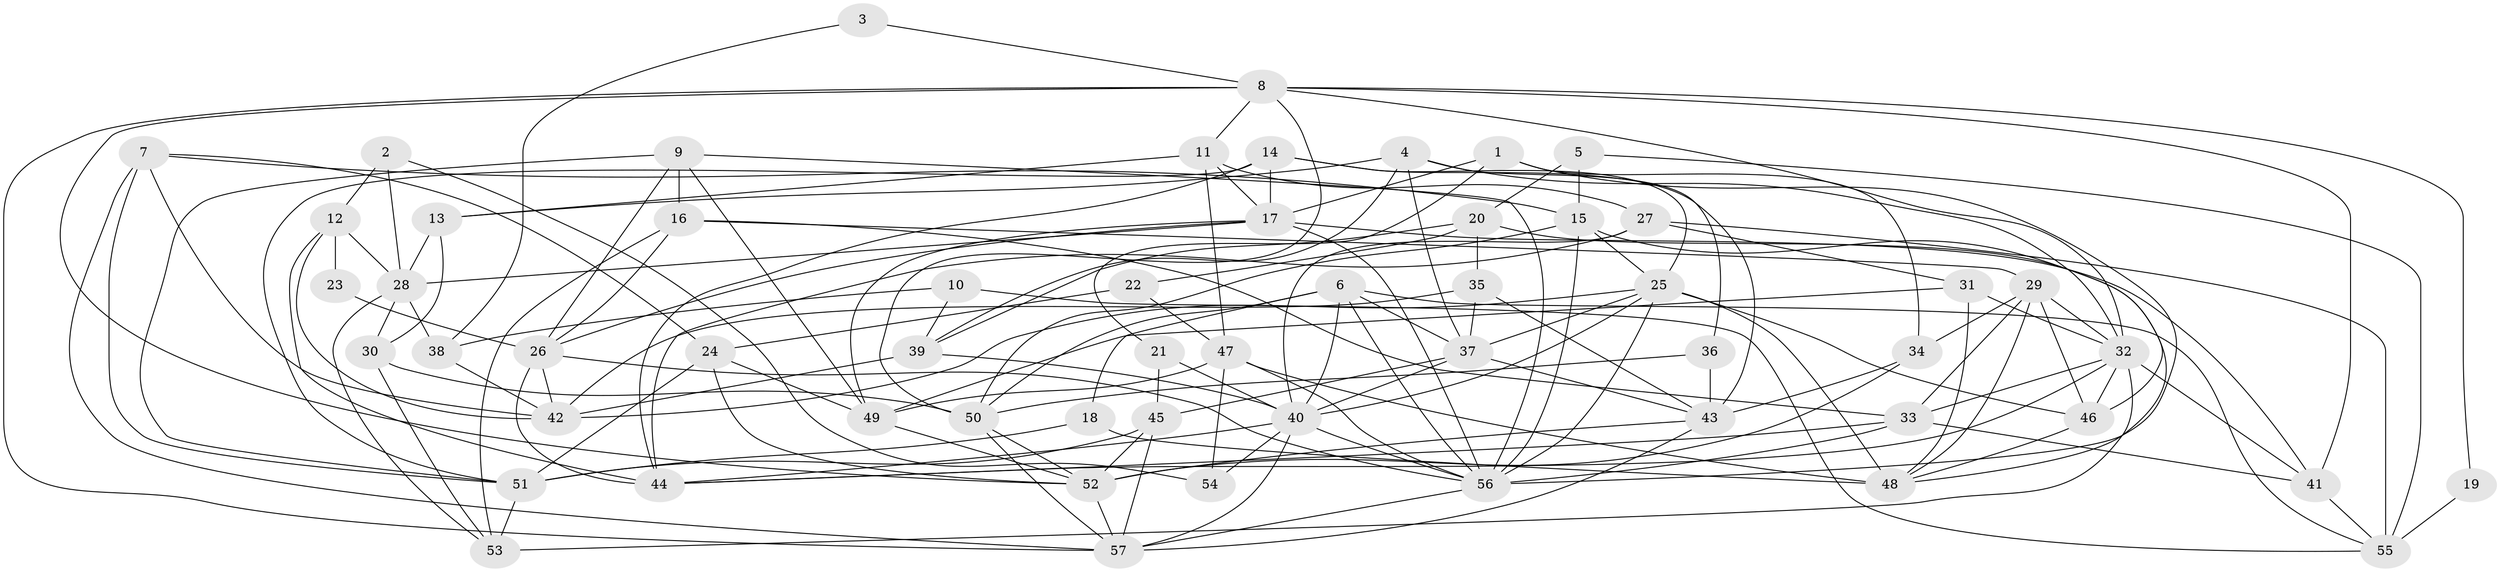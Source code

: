 // original degree distribution, {4: 0.24561403508771928, 3: 0.23684210526315788, 5: 0.23684210526315788, 2: 0.14912280701754385, 6: 0.10526315789473684, 7: 0.017543859649122806, 8: 0.008771929824561403}
// Generated by graph-tools (version 1.1) at 2025/02/03/09/25 03:02:00]
// undirected, 57 vertices, 154 edges
graph export_dot {
graph [start="1"]
  node [color=gray90,style=filled];
  1;
  2;
  3;
  4;
  5;
  6;
  7;
  8;
  9;
  10;
  11;
  12;
  13;
  14;
  15;
  16;
  17;
  18;
  19;
  20;
  21;
  22;
  23;
  24;
  25;
  26;
  27;
  28;
  29;
  30;
  31;
  32;
  33;
  34;
  35;
  36;
  37;
  38;
  39;
  40;
  41;
  42;
  43;
  44;
  45;
  46;
  47;
  48;
  49;
  50;
  51;
  52;
  53;
  54;
  55;
  56;
  57;
  1 -- 17 [weight=1.0];
  1 -- 21 [weight=1.0];
  1 -- 34 [weight=1.0];
  1 -- 56 [weight=1.0];
  2 -- 12 [weight=1.0];
  2 -- 28 [weight=1.0];
  2 -- 54 [weight=1.0];
  3 -- 8 [weight=1.0];
  3 -- 38 [weight=1.0];
  4 -- 13 [weight=1.0];
  4 -- 32 [weight=2.0];
  4 -- 36 [weight=1.0];
  4 -- 37 [weight=1.0];
  4 -- 39 [weight=1.0];
  5 -- 15 [weight=1.0];
  5 -- 20 [weight=1.0];
  5 -- 55 [weight=1.0];
  6 -- 18 [weight=1.0];
  6 -- 37 [weight=1.0];
  6 -- 40 [weight=1.0];
  6 -- 50 [weight=1.0];
  6 -- 55 [weight=1.0];
  6 -- 56 [weight=1.0];
  7 -- 15 [weight=1.0];
  7 -- 24 [weight=1.0];
  7 -- 42 [weight=1.0];
  7 -- 51 [weight=1.0];
  7 -- 57 [weight=1.0];
  8 -- 11 [weight=1.0];
  8 -- 19 [weight=1.0];
  8 -- 32 [weight=1.0];
  8 -- 41 [weight=1.0];
  8 -- 50 [weight=1.0];
  8 -- 52 [weight=1.0];
  8 -- 57 [weight=1.0];
  9 -- 16 [weight=1.0];
  9 -- 26 [weight=1.0];
  9 -- 49 [weight=1.0];
  9 -- 51 [weight=1.0];
  9 -- 56 [weight=1.0];
  10 -- 38 [weight=1.0];
  10 -- 39 [weight=1.0];
  10 -- 55 [weight=1.0];
  11 -- 13 [weight=1.0];
  11 -- 17 [weight=1.0];
  11 -- 27 [weight=1.0];
  11 -- 47 [weight=2.0];
  12 -- 23 [weight=1.0];
  12 -- 28 [weight=1.0];
  12 -- 42 [weight=1.0];
  12 -- 44 [weight=1.0];
  13 -- 28 [weight=1.0];
  13 -- 30 [weight=1.0];
  14 -- 17 [weight=1.0];
  14 -- 25 [weight=1.0];
  14 -- 43 [weight=1.0];
  14 -- 44 [weight=1.0];
  14 -- 51 [weight=1.0];
  15 -- 25 [weight=1.0];
  15 -- 46 [weight=1.0];
  15 -- 50 [weight=1.0];
  15 -- 56 [weight=1.0];
  16 -- 26 [weight=1.0];
  16 -- 29 [weight=1.0];
  16 -- 33 [weight=1.0];
  16 -- 53 [weight=1.0];
  17 -- 26 [weight=1.0];
  17 -- 28 [weight=1.0];
  17 -- 41 [weight=1.0];
  17 -- 49 [weight=1.0];
  17 -- 56 [weight=1.0];
  18 -- 48 [weight=1.0];
  18 -- 51 [weight=1.0];
  19 -- 55 [weight=2.0];
  20 -- 22 [weight=1.0];
  20 -- 35 [weight=1.0];
  20 -- 39 [weight=1.0];
  20 -- 48 [weight=1.0];
  21 -- 40 [weight=1.0];
  21 -- 45 [weight=1.0];
  22 -- 24 [weight=1.0];
  22 -- 47 [weight=1.0];
  23 -- 26 [weight=1.0];
  24 -- 49 [weight=1.0];
  24 -- 51 [weight=1.0];
  24 -- 52 [weight=1.0];
  25 -- 37 [weight=1.0];
  25 -- 40 [weight=1.0];
  25 -- 42 [weight=1.0];
  25 -- 46 [weight=1.0];
  25 -- 48 [weight=1.0];
  25 -- 56 [weight=2.0];
  26 -- 42 [weight=2.0];
  26 -- 44 [weight=1.0];
  26 -- 56 [weight=1.0];
  27 -- 31 [weight=1.0];
  27 -- 40 [weight=1.0];
  27 -- 44 [weight=1.0];
  27 -- 55 [weight=3.0];
  28 -- 30 [weight=1.0];
  28 -- 38 [weight=1.0];
  28 -- 53 [weight=1.0];
  29 -- 32 [weight=1.0];
  29 -- 33 [weight=1.0];
  29 -- 34 [weight=1.0];
  29 -- 46 [weight=1.0];
  29 -- 48 [weight=1.0];
  30 -- 50 [weight=2.0];
  30 -- 53 [weight=1.0];
  31 -- 32 [weight=1.0];
  31 -- 48 [weight=1.0];
  31 -- 49 [weight=1.0];
  32 -- 33 [weight=1.0];
  32 -- 41 [weight=1.0];
  32 -- 44 [weight=1.0];
  32 -- 46 [weight=1.0];
  32 -- 53 [weight=1.0];
  33 -- 41 [weight=1.0];
  33 -- 44 [weight=1.0];
  33 -- 56 [weight=1.0];
  34 -- 43 [weight=1.0];
  34 -- 52 [weight=1.0];
  35 -- 37 [weight=1.0];
  35 -- 42 [weight=1.0];
  35 -- 43 [weight=1.0];
  36 -- 43 [weight=2.0];
  36 -- 50 [weight=1.0];
  37 -- 40 [weight=1.0];
  37 -- 43 [weight=1.0];
  37 -- 45 [weight=1.0];
  38 -- 42 [weight=1.0];
  39 -- 40 [weight=1.0];
  39 -- 42 [weight=1.0];
  40 -- 44 [weight=1.0];
  40 -- 54 [weight=1.0];
  40 -- 56 [weight=1.0];
  40 -- 57 [weight=1.0];
  41 -- 55 [weight=1.0];
  43 -- 52 [weight=1.0];
  43 -- 57 [weight=1.0];
  45 -- 51 [weight=1.0];
  45 -- 52 [weight=1.0];
  45 -- 57 [weight=1.0];
  46 -- 48 [weight=1.0];
  47 -- 48 [weight=2.0];
  47 -- 49 [weight=1.0];
  47 -- 54 [weight=1.0];
  47 -- 56 [weight=1.0];
  49 -- 52 [weight=1.0];
  50 -- 52 [weight=1.0];
  50 -- 57 [weight=1.0];
  51 -- 53 [weight=2.0];
  52 -- 57 [weight=1.0];
  56 -- 57 [weight=1.0];
}
